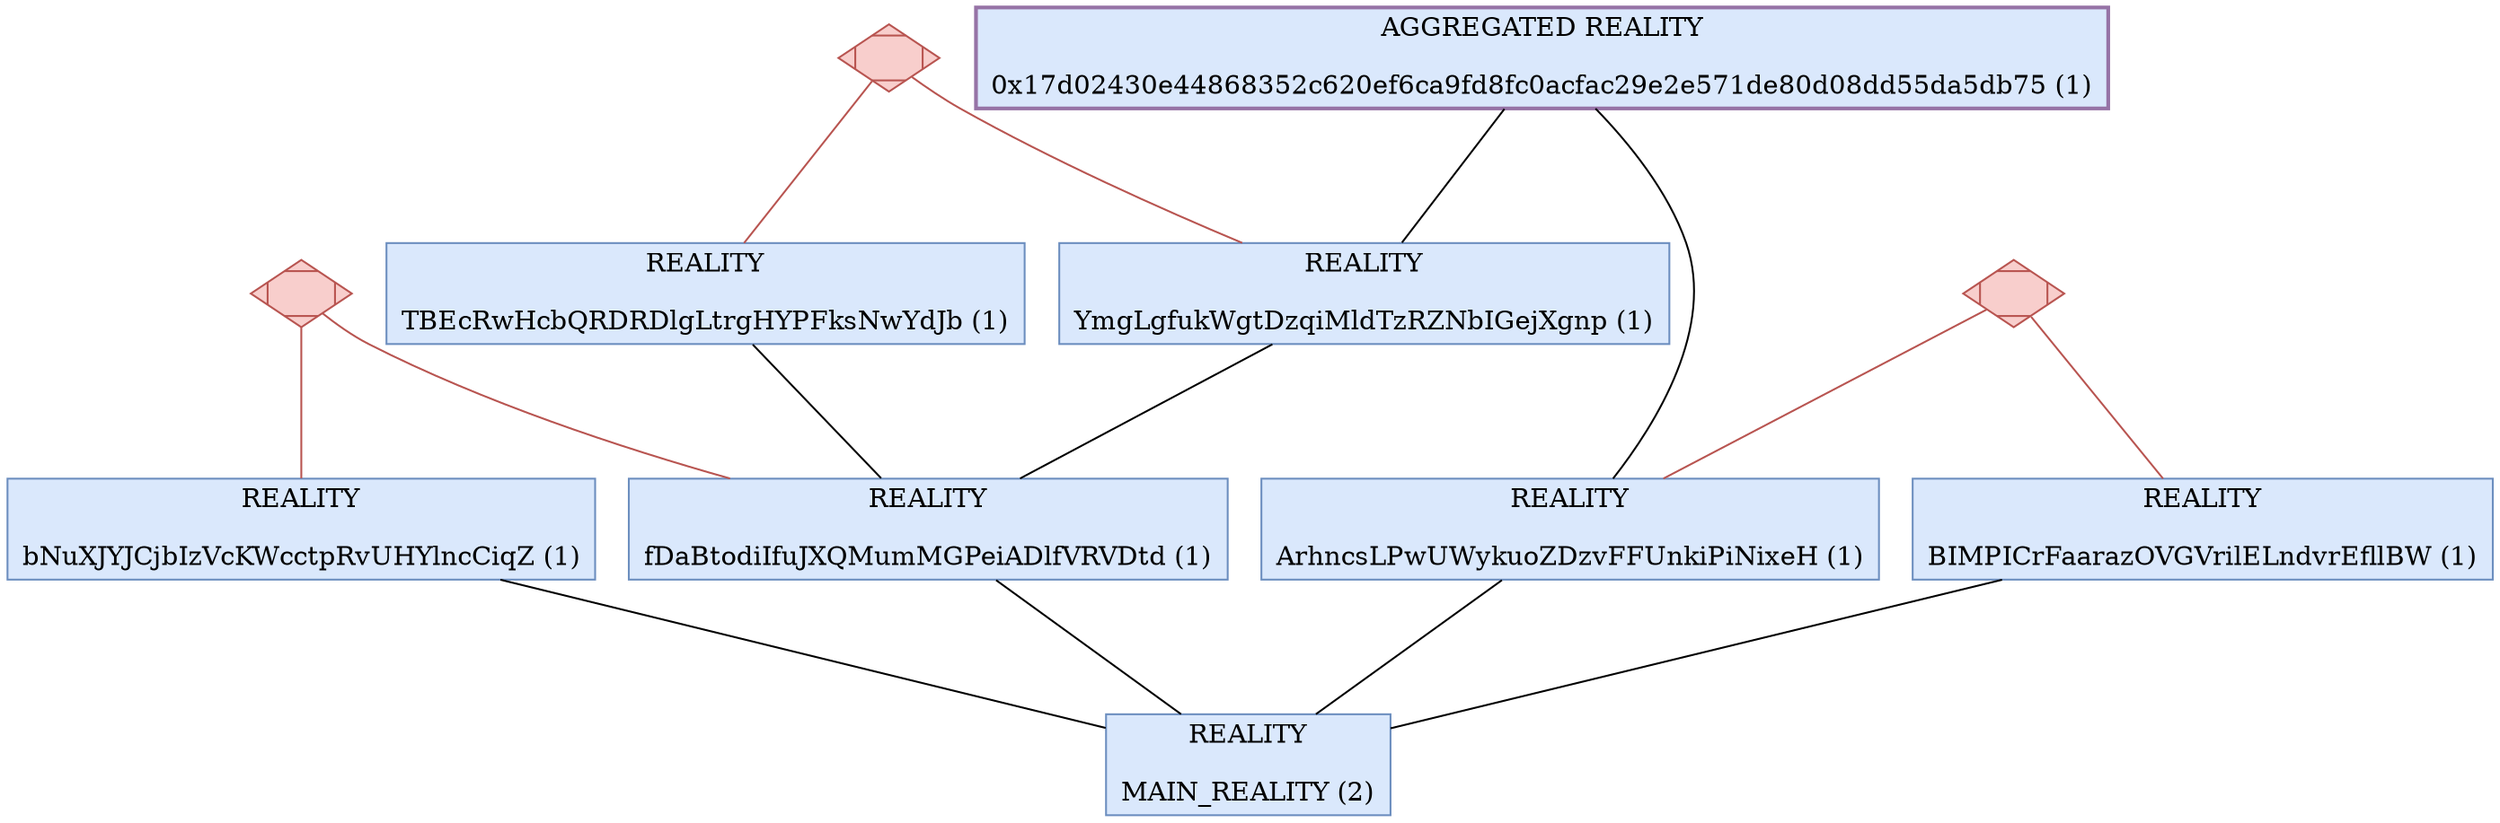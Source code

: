 digraph  {
	ranksep="1.0 equally";
	n9[color="#B85450",fillcolor="#F8CECC",label="",shape="Mdiamond",style="filled"];
	n10[color="#B85450",fillcolor="#F8CECC",label="",shape="Mdiamond",style="filled"];
	n11[color="#B85450",fillcolor="#F8CECC",label="",shape="Mdiamond",style="filled"];
	n1[color="#9673A6",fillcolor="#DAE8FC",label="AGGREGATED REALITY\n\n0x17d02430e44868352c620ef6ca9fd8fc0acfac29e2e571de80d08dd55da5db75 (1)",penwidth="2.0",shape="rect",style="filled"];
	n2[color="#6C8EBF",fillcolor="#DAE8FC",label="REALITY\n\nArhncsLPwUWykuoZDzvFFUnkiPiNixeH (1)",shape="rect",style="filled"];
	n6[color="#6C8EBF",fillcolor="#DAE8FC",label="REALITY\n\nBIMPICrFaarazOVGVrilELndvrEfllBW (1)",shape="rect",style="filled"];
	n3[color="#6C8EBF",fillcolor="#DAE8FC",label="REALITY\n\nMAIN_REALITY (2)",shape="rect",style="filled"];
	n7[color="#6C8EBF",fillcolor="#DAE8FC",label="REALITY\n\nTBEcRwHcbQRDRDlgLtrgHYPFksNwYdJb (1)",shape="rect",style="filled"];
	n4[color="#6C8EBF",fillcolor="#DAE8FC",label="REALITY\n\nYmgLgfukWgtDzqiMldTzRZNbIGejXgnp (1)",shape="rect",style="filled"];
	n8[color="#6C8EBF",fillcolor="#DAE8FC",label="REALITY\n\nbNuXJYJCjbIzVcKWcctpRvUHYlncCiqZ (1)",shape="rect",style="filled"];
	n5[color="#6C8EBF",fillcolor="#DAE8FC",label="REALITY\n\nfDaBtodiIfuJXQMumMGPeiADlfVRVDtd (1)",shape="rect",style="filled"];
	n9->n5[arrowhead="none",arrowtail="none",color="#B85450"];
	n9->n8[arrowhead="none",arrowtail="none",color="#B85450"];
	n10->n7[arrowhead="none",arrowtail="none",color="#B85450"];
	n10->n4[arrowhead="none",arrowtail="none",color="#B85450"];
	n11->n2[arrowhead="none",arrowtail="none",color="#B85450"];
	n11->n6[arrowhead="none",arrowtail="none",color="#B85450"];
	n1->n2[arrowhead="none",arrowtail="none"];
	n1->n4[arrowhead="none",arrowtail="none"];
	n2->n3[arrowhead="none",arrowtail="none"];
	n6->n3[arrowhead="none",arrowtail="none"];
	n7->n5[arrowhead="none",arrowtail="none"];
	n4->n5[arrowhead="none",arrowtail="none"];
	n8->n3[arrowhead="none",arrowtail="none"];
	n5->n3[arrowhead="none",arrowtail="none"];
	
}
